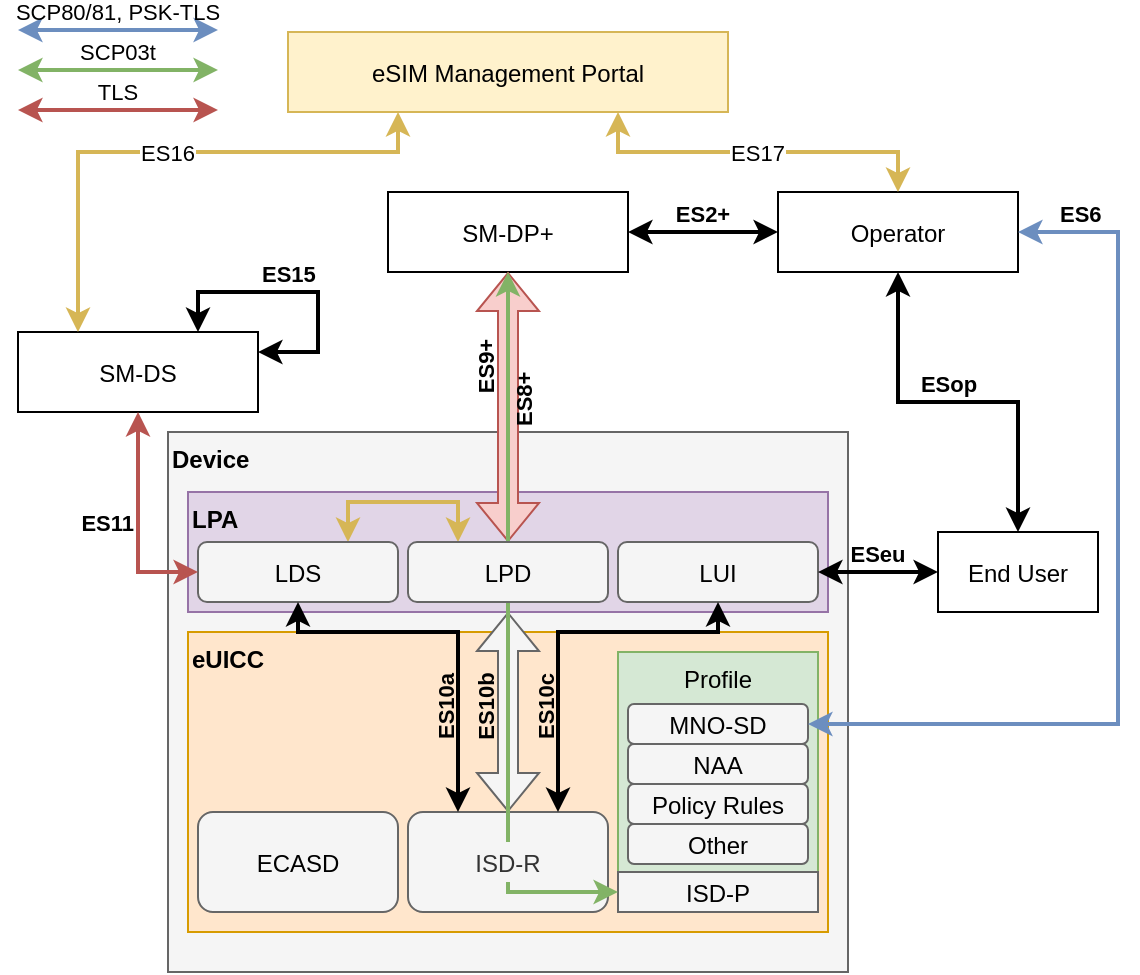 <mxfile version="20.1.1" type="github">
  <diagram id="m-2XXvahBl2alUsGOPwP" name="Page-2">
    <mxGraphModel dx="1550" dy="835" grid="1" gridSize="10" guides="1" tooltips="1" connect="1" arrows="1" fold="1" page="1" pageScale="1" pageWidth="850" pageHeight="1100" math="0" shadow="0">
      <root>
        <mxCell id="0" />
        <mxCell id="1" parent="0" />
        <mxCell id="006XmomYDfsREZ6OnMwp-1" value="ES2+" style="edgeStyle=orthogonalEdgeStyle;rounded=0;orthogonalLoop=1;jettySize=auto;exitX=1;exitY=0.5;exitDx=0;exitDy=0;entryX=0;entryY=0.5;entryDx=0;entryDy=0;startArrow=classic;startFill=1;strokeWidth=2;labelBackgroundColor=none;verticalAlign=bottom;fontStyle=1;fontColor=default;" parent="1" source="006XmomYDfsREZ6OnMwp-2" target="006XmomYDfsREZ6OnMwp-6" edge="1">
          <mxGeometry relative="1" as="geometry" />
        </mxCell>
        <mxCell id="006XmomYDfsREZ6OnMwp-2" value="SM-DP+" style="rounded=0;labelBackgroundColor=none;fontColor=default;" parent="1" vertex="1">
          <mxGeometry x="355" y="300" width="120" height="40" as="geometry" />
        </mxCell>
        <mxCell id="006XmomYDfsREZ6OnMwp-4" value="SM-DS" style="rounded=0;labelBackgroundColor=none;fontColor=default;" parent="1" vertex="1">
          <mxGeometry x="170" y="370" width="120" height="40" as="geometry" />
        </mxCell>
        <mxCell id="006XmomYDfsREZ6OnMwp-5" value="ESop" style="edgeStyle=orthogonalEdgeStyle;rounded=0;orthogonalLoop=1;jettySize=auto;exitX=0.5;exitY=1;exitDx=0;exitDy=0;entryX=0.5;entryY=0;entryDx=0;entryDy=0;startArrow=classic;startFill=1;strokeWidth=2;labelBackgroundColor=none;verticalAlign=bottom;fontStyle=1;fontColor=default;" parent="1" source="006XmomYDfsREZ6OnMwp-6" target="006XmomYDfsREZ6OnMwp-7" edge="1">
          <mxGeometry x="-0.045" relative="1" as="geometry">
            <mxPoint as="offset" />
          </mxGeometry>
        </mxCell>
        <mxCell id="006XmomYDfsREZ6OnMwp-6" value="Operator" style="rounded=0;labelBackgroundColor=none;fontColor=default;" parent="1" vertex="1">
          <mxGeometry x="550" y="300" width="120" height="40" as="geometry" />
        </mxCell>
        <mxCell id="006XmomYDfsREZ6OnMwp-7" value="End User" style="rounded=0;labelBackgroundColor=none;fontColor=default;" parent="1" vertex="1">
          <mxGeometry x="630" y="470" width="80" height="40" as="geometry" />
        </mxCell>
        <mxCell id="006XmomYDfsREZ6OnMwp-8" value="ES15" style="edgeStyle=orthogonalEdgeStyle;rounded=0;orthogonalLoop=1;jettySize=auto;exitX=0.75;exitY=0;exitDx=0;exitDy=0;entryX=1;entryY=0.25;entryDx=0;entryDy=0;startArrow=classic;startFill=1;strokeWidth=2;labelBackgroundColor=none;verticalAlign=bottom;fontStyle=1;align=left;fontColor=default;" parent="1" source="006XmomYDfsREZ6OnMwp-4" target="006XmomYDfsREZ6OnMwp-4" edge="1">
          <mxGeometry x="-0.286" relative="1" as="geometry">
            <Array as="points">
              <mxPoint x="260" y="350" />
              <mxPoint x="320" y="350" />
              <mxPoint x="320" y="380" />
            </Array>
            <mxPoint as="offset" />
          </mxGeometry>
        </mxCell>
        <mxCell id="006XmomYDfsREZ6OnMwp-9" value="SCP80/81, PSK-TLS" style="endArrow=classic;startArrow=classic;rounded=0;strokeWidth=2;fillColor=#dae8fc;strokeColor=#6c8ebf;verticalAlign=bottom;labelBackgroundColor=none;fontColor=default;" parent="1" edge="1">
          <mxGeometry width="50" height="50" relative="1" as="geometry">
            <mxPoint x="270" y="219" as="sourcePoint" />
            <mxPoint x="170" y="219" as="targetPoint" />
          </mxGeometry>
        </mxCell>
        <mxCell id="006XmomYDfsREZ6OnMwp-10" value="SCP03t" style="endArrow=classic;startArrow=classic;rounded=0;strokeWidth=2;fillColor=#d5e8d4;strokeColor=#82b366;verticalAlign=bottom;labelBackgroundColor=none;fontColor=default;" parent="1" edge="1">
          <mxGeometry width="50" height="50" relative="1" as="geometry">
            <mxPoint x="270" y="239" as="sourcePoint" />
            <mxPoint x="170" y="239" as="targetPoint" />
          </mxGeometry>
        </mxCell>
        <mxCell id="006XmomYDfsREZ6OnMwp-11" value="TLS" style="endArrow=classic;startArrow=classic;rounded=0;strokeWidth=2;fillColor=#f8cecc;strokeColor=#b85450;verticalAlign=bottom;labelBackgroundColor=none;fontColor=default;" parent="1" edge="1">
          <mxGeometry width="50" height="50" relative="1" as="geometry">
            <mxPoint x="270" y="259" as="sourcePoint" />
            <mxPoint x="170" y="259" as="targetPoint" />
          </mxGeometry>
        </mxCell>
        <mxCell id="006XmomYDfsREZ6OnMwp-12" value="Device" style="rounded=0;fillColor=#f5f5f5;strokeColor=#666666;verticalAlign=top;align=left;fontStyle=1;fontColor=default;labelBackgroundColor=none;" parent="1" vertex="1">
          <mxGeometry x="245" y="420" width="340" height="270" as="geometry" />
        </mxCell>
        <mxCell id="006XmomYDfsREZ6OnMwp-13" value="eUICC" style="rounded=0;verticalAlign=top;fillColor=#ffe6cc;strokeColor=#d79b00;align=left;fontStyle=1;labelBackgroundColor=none;fontColor=default;" parent="1" vertex="1">
          <mxGeometry x="255" y="520" width="320" height="150" as="geometry" />
        </mxCell>
        <mxCell id="006XmomYDfsREZ6OnMwp-14" value="ECASD" style="rounded=1;fillColor=#f5f5f5;fontColor=default;strokeColor=#666666;labelBackgroundColor=none;" parent="1" vertex="1">
          <mxGeometry x="260" y="610" width="100" height="50" as="geometry" />
        </mxCell>
        <mxCell id="006XmomYDfsREZ6OnMwp-16" value="Profile" style="rounded=0;verticalAlign=top;fillColor=#d5e8d4;strokeColor=#82b366;labelBackgroundColor=none;fontColor=default;" parent="1" vertex="1">
          <mxGeometry x="470" y="530" width="100" height="110" as="geometry" />
        </mxCell>
        <mxCell id="006XmomYDfsREZ6OnMwp-17" value="MNO-SD" style="rounded=1;fillColor=#f5f5f5;fontColor=default;strokeColor=#666666;labelBackgroundColor=none;" parent="1" vertex="1">
          <mxGeometry x="475" y="556" width="90" height="20" as="geometry" />
        </mxCell>
        <mxCell id="006XmomYDfsREZ6OnMwp-18" value="NAA" style="rounded=1;fillColor=#f5f5f5;fontColor=default;strokeColor=#666666;labelBackgroundColor=none;" parent="1" vertex="1">
          <mxGeometry x="475" y="576" width="90" height="20" as="geometry" />
        </mxCell>
        <mxCell id="006XmomYDfsREZ6OnMwp-19" value="Policy Rules" style="rounded=1;fillColor=#f5f5f5;fontColor=default;strokeColor=#666666;labelBackgroundColor=none;" parent="1" vertex="1">
          <mxGeometry x="475" y="596" width="90" height="20" as="geometry" />
        </mxCell>
        <mxCell id="006XmomYDfsREZ6OnMwp-20" value="Other" style="rounded=1;fillColor=#f5f5f5;fontColor=default;strokeColor=#666666;labelBackgroundColor=none;" parent="1" vertex="1">
          <mxGeometry x="475" y="616" width="90" height="20" as="geometry" />
        </mxCell>
        <mxCell id="006XmomYDfsREZ6OnMwp-21" value="ISD-P" style="rounded=0;fillColor=#f5f5f5;fontColor=default;strokeColor=#666666;labelBackgroundColor=none;" parent="1" vertex="1">
          <mxGeometry x="470" y="640" width="100" height="20" as="geometry" />
        </mxCell>
        <mxCell id="006XmomYDfsREZ6OnMwp-22" value="LPA" style="rounded=0;fillColor=#e1d5e7;strokeColor=#9673a6;verticalAlign=top;align=left;fontStyle=1;labelBackgroundColor=none;fontColor=default;" parent="1" vertex="1">
          <mxGeometry x="255" y="450" width="320" height="60" as="geometry" />
        </mxCell>
        <mxCell id="006XmomYDfsREZ6OnMwp-23" style="edgeStyle=orthogonalEdgeStyle;rounded=0;orthogonalLoop=1;jettySize=auto;exitX=0.75;exitY=0;exitDx=0;exitDy=0;entryX=0.25;entryY=0;entryDx=0;entryDy=0;startArrow=classic;startFill=1;strokeWidth=2;fillColor=#fff2cc;strokeColor=#d6b656;" parent="1" source="006XmomYDfsREZ6OnMwp-24" target="006XmomYDfsREZ6OnMwp-33" edge="1">
          <mxGeometry relative="1" as="geometry" />
        </mxCell>
        <mxCell id="006XmomYDfsREZ6OnMwp-24" value="LDS" style="rounded=1;fillColor=#f5f5f5;fontColor=default;strokeColor=#666666;labelBackgroundColor=none;" parent="1" vertex="1">
          <mxGeometry x="260" y="475" width="100" height="30" as="geometry" />
        </mxCell>
        <mxCell id="006XmomYDfsREZ6OnMwp-25" value="LUI" style="rounded=1;fillColor=#f5f5f5;fontColor=default;strokeColor=#666666;labelBackgroundColor=none;" parent="1" vertex="1">
          <mxGeometry x="470" y="475" width="100" height="30" as="geometry" />
        </mxCell>
        <mxCell id="006XmomYDfsREZ6OnMwp-31" value="ESeu" style="edgeStyle=orthogonalEdgeStyle;rounded=0;orthogonalLoop=1;jettySize=auto;exitX=0;exitY=0.5;exitDx=0;exitDy=0;entryX=1;entryY=0.5;entryDx=0;entryDy=0;startArrow=classic;startFill=1;strokeWidth=2;labelBackgroundColor=none;verticalAlign=bottom;fontStyle=1;fontColor=default;" parent="1" source="006XmomYDfsREZ6OnMwp-7" target="006XmomYDfsREZ6OnMwp-25" edge="1">
          <mxGeometry relative="1" as="geometry">
            <mxPoint x="555" y="460" as="targetPoint" />
          </mxGeometry>
        </mxCell>
        <mxCell id="006XmomYDfsREZ6OnMwp-32" value="ES11" style="edgeStyle=orthogonalEdgeStyle;rounded=0;orthogonalLoop=1;jettySize=auto;exitX=0.5;exitY=1;exitDx=0;exitDy=0;entryX=0;entryY=0.5;entryDx=0;entryDy=0;startArrow=classic;startFill=1;fillColor=#f8cecc;strokeColor=#b85450;align=right;strokeWidth=2;labelBackgroundColor=none;verticalAlign=middle;fontStyle=1;fontColor=default;" parent="1" source="006XmomYDfsREZ6OnMwp-4" target="006XmomYDfsREZ6OnMwp-24" edge="1">
          <mxGeometry relative="1" as="geometry" />
        </mxCell>
        <mxCell id="006XmomYDfsREZ6OnMwp-34" value="ES6" style="edgeStyle=orthogonalEdgeStyle;rounded=0;orthogonalLoop=1;jettySize=auto;exitX=1;exitY=0.5;exitDx=0;exitDy=0;entryX=1;entryY=0.5;entryDx=0;entryDy=0;startArrow=classic;startFill=1;fillColor=#dae8fc;strokeColor=#6c8ebf;strokeWidth=2;align=left;labelBackgroundColor=none;verticalAlign=bottom;fontStyle=1;fontColor=default;" parent="1" source="006XmomYDfsREZ6OnMwp-6" target="006XmomYDfsREZ6OnMwp-17" edge="1">
          <mxGeometry x="-0.915" relative="1" as="geometry">
            <mxPoint as="offset" />
            <mxPoint x="595" y="582.5" as="targetPoint" />
            <Array as="points">
              <mxPoint x="720" y="320" />
              <mxPoint x="720" y="566" />
            </Array>
          </mxGeometry>
        </mxCell>
        <mxCell id="006XmomYDfsREZ6OnMwp-36" value="ES16" style="edgeStyle=orthogonalEdgeStyle;rounded=0;orthogonalLoop=1;jettySize=auto;exitX=0.25;exitY=1;exitDx=0;exitDy=0;entryX=0.25;entryY=0;entryDx=0;entryDy=0;startArrow=classic;startFill=1;strokeWidth=2;fillColor=#fff2cc;strokeColor=#d6b656;" parent="1" source="006XmomYDfsREZ6OnMwp-38" target="006XmomYDfsREZ6OnMwp-4" edge="1">
          <mxGeometry relative="1" as="geometry">
            <Array as="points">
              <mxPoint x="360" y="280" />
              <mxPoint x="200" y="280" />
            </Array>
          </mxGeometry>
        </mxCell>
        <mxCell id="006XmomYDfsREZ6OnMwp-37" value="ES17" style="edgeStyle=orthogonalEdgeStyle;rounded=0;orthogonalLoop=1;jettySize=auto;exitX=0.75;exitY=1;exitDx=0;exitDy=0;entryX=0.5;entryY=0;entryDx=0;entryDy=0;startArrow=classic;startFill=1;strokeWidth=2;fillColor=#fff2cc;strokeColor=#d6b656;" parent="1" source="006XmomYDfsREZ6OnMwp-38" target="006XmomYDfsREZ6OnMwp-6" edge="1">
          <mxGeometry relative="1" as="geometry" />
        </mxCell>
        <mxCell id="006XmomYDfsREZ6OnMwp-38" value="eSIM Management Portal" style="rounded=0;labelBackgroundColor=none;fillColor=#fff2cc;strokeColor=#d6b656;fontColor=default;" parent="1" vertex="1">
          <mxGeometry x="305" y="220" width="220" height="40" as="geometry" />
        </mxCell>
        <mxCell id="006XmomYDfsREZ6OnMwp-39" value="" style="rounded=1;fillColor=#f5f5f5;fontColor=default;strokeColor=#666666;labelBackgroundColor=#F5F5F5;" parent="1" vertex="1">
          <mxGeometry x="365" y="610" width="100" height="50" as="geometry" />
        </mxCell>
        <mxCell id="006XmomYDfsREZ6OnMwp-40" value="ES10b" style="edgeStyle=orthogonalEdgeStyle;rounded=0;orthogonalLoop=1;jettySize=auto;startArrow=classic;startFill=1;shape=flexArrow;entryX=0.5;entryY=0;entryDx=0;entryDy=0;fillColor=#f5f5f5;strokeColor=#666666;exitX=0.5;exitY=1;exitDx=0;exitDy=0;labelBackgroundColor=none;verticalAlign=bottom;align=center;fontStyle=1;fontColor=default;horizontal=0;" parent="1" source="006XmomYDfsREZ6OnMwp-22" target="006XmomYDfsREZ6OnMwp-39" edge="1">
          <mxGeometry y="-5" relative="1" as="geometry">
            <mxPoint x="415" y="510" as="sourcePoint" />
            <mxPoint as="offset" />
            <Array as="points" />
          </mxGeometry>
        </mxCell>
        <mxCell id="006XmomYDfsREZ6OnMwp-41" value="ES10c" style="edgeStyle=orthogonalEdgeStyle;rounded=0;orthogonalLoop=1;jettySize=auto;exitX=0.5;exitY=1;exitDx=0;exitDy=0;entryX=0.75;entryY=0;entryDx=0;entryDy=0;startArrow=classic;startFill=1;strokeWidth=2;labelBackgroundColor=none;align=center;fontStyle=1;fontColor=default;verticalAlign=bottom;horizontal=0;" parent="1" source="006XmomYDfsREZ6OnMwp-25" target="006XmomYDfsREZ6OnMwp-39" edge="1">
          <mxGeometry x="0.46" relative="1" as="geometry">
            <Array as="points">
              <mxPoint x="520" y="520" />
              <mxPoint x="440" y="520" />
            </Array>
            <mxPoint as="offset" />
            <mxPoint x="520" y="505" as="sourcePoint" />
          </mxGeometry>
        </mxCell>
        <mxCell id="006XmomYDfsREZ6OnMwp-42" value="ES10a" style="edgeStyle=orthogonalEdgeStyle;rounded=0;orthogonalLoop=1;jettySize=auto;exitX=0.5;exitY=1;exitDx=0;exitDy=0;entryX=0.25;entryY=0;entryDx=0;entryDy=0;startArrow=classic;startFill=1;strokeWidth=2;align=center;labelBackgroundColor=none;fontStyle=1;fontColor=default;horizontal=0;verticalAlign=bottom;" parent="1" source="006XmomYDfsREZ6OnMwp-24" target="006XmomYDfsREZ6OnMwp-39" edge="1">
          <mxGeometry x="0.459" relative="1" as="geometry">
            <Array as="points">
              <mxPoint x="310" y="520" />
              <mxPoint x="390" y="520" />
            </Array>
            <mxPoint as="offset" />
            <mxPoint x="310" y="505" as="sourcePoint" />
          </mxGeometry>
        </mxCell>
        <mxCell id="006XmomYDfsREZ6OnMwp-45" value="ES9+" style="edgeStyle=orthogonalEdgeStyle;rounded=0;orthogonalLoop=1;jettySize=auto;exitX=0.5;exitY=1;exitDx=0;exitDy=0;entryX=0.5;entryY=0;entryDx=0;entryDy=0;startArrow=classic;startFill=1;shape=flexArrow;fillColor=#f8cecc;strokeColor=#b85450;align=center;labelBackgroundColor=none;verticalAlign=bottom;fontStyle=1;fontColor=default;horizontal=0;" parent="1" source="006XmomYDfsREZ6OnMwp-2" target="006XmomYDfsREZ6OnMwp-33" edge="1">
          <mxGeometry x="-0.259" y="-5" relative="1" as="geometry">
            <Array as="points" />
            <mxPoint as="offset" />
            <mxPoint x="415" y="340" as="sourcePoint" />
            <mxPoint x="415" y="475" as="targetPoint" />
          </mxGeometry>
        </mxCell>
        <mxCell id="006XmomYDfsREZ6OnMwp-43" value="ES8+&#xa;&#xa;" style="edgeStyle=orthogonalEdgeStyle;rounded=0;orthogonalLoop=1;jettySize=auto;exitX=0.5;exitY=1;exitDx=0;exitDy=0;entryX=0;entryY=0.5;entryDx=0;entryDy=0;startArrow=classic;startFill=1;align=left;strokeWidth=2;fillColor=#d5e8d4;strokeColor=#82b366;labelBackgroundColor=none;fontStyle=1;fontColor=default;horizontal=0;verticalAlign=top;" parent="1" edge="1">
          <mxGeometry x="-0.616" relative="1" as="geometry">
            <Array as="points">
              <mxPoint x="415" y="650" />
            </Array>
            <mxPoint as="offset" />
            <mxPoint x="415" y="340" as="sourcePoint" />
            <mxPoint x="470" y="650" as="targetPoint" />
          </mxGeometry>
        </mxCell>
        <mxCell id="006XmomYDfsREZ6OnMwp-44" value="ISD-R" style="rounded=0;labelBackgroundColor=#F5F5F5;fillColor=#f5f5f5;fontColor=#333333;strokeColor=none;" parent="1" vertex="1">
          <mxGeometry x="385" y="625" width="60" height="20" as="geometry" />
        </mxCell>
        <mxCell id="006XmomYDfsREZ6OnMwp-33" value="LPD" style="rounded=1;fillColor=#f5f5f5;fontColor=default;strokeColor=#666666;labelBackgroundColor=none;" parent="1" vertex="1">
          <mxGeometry x="365" y="475" width="100" height="30" as="geometry" />
        </mxCell>
      </root>
    </mxGraphModel>
  </diagram>
</mxfile>
